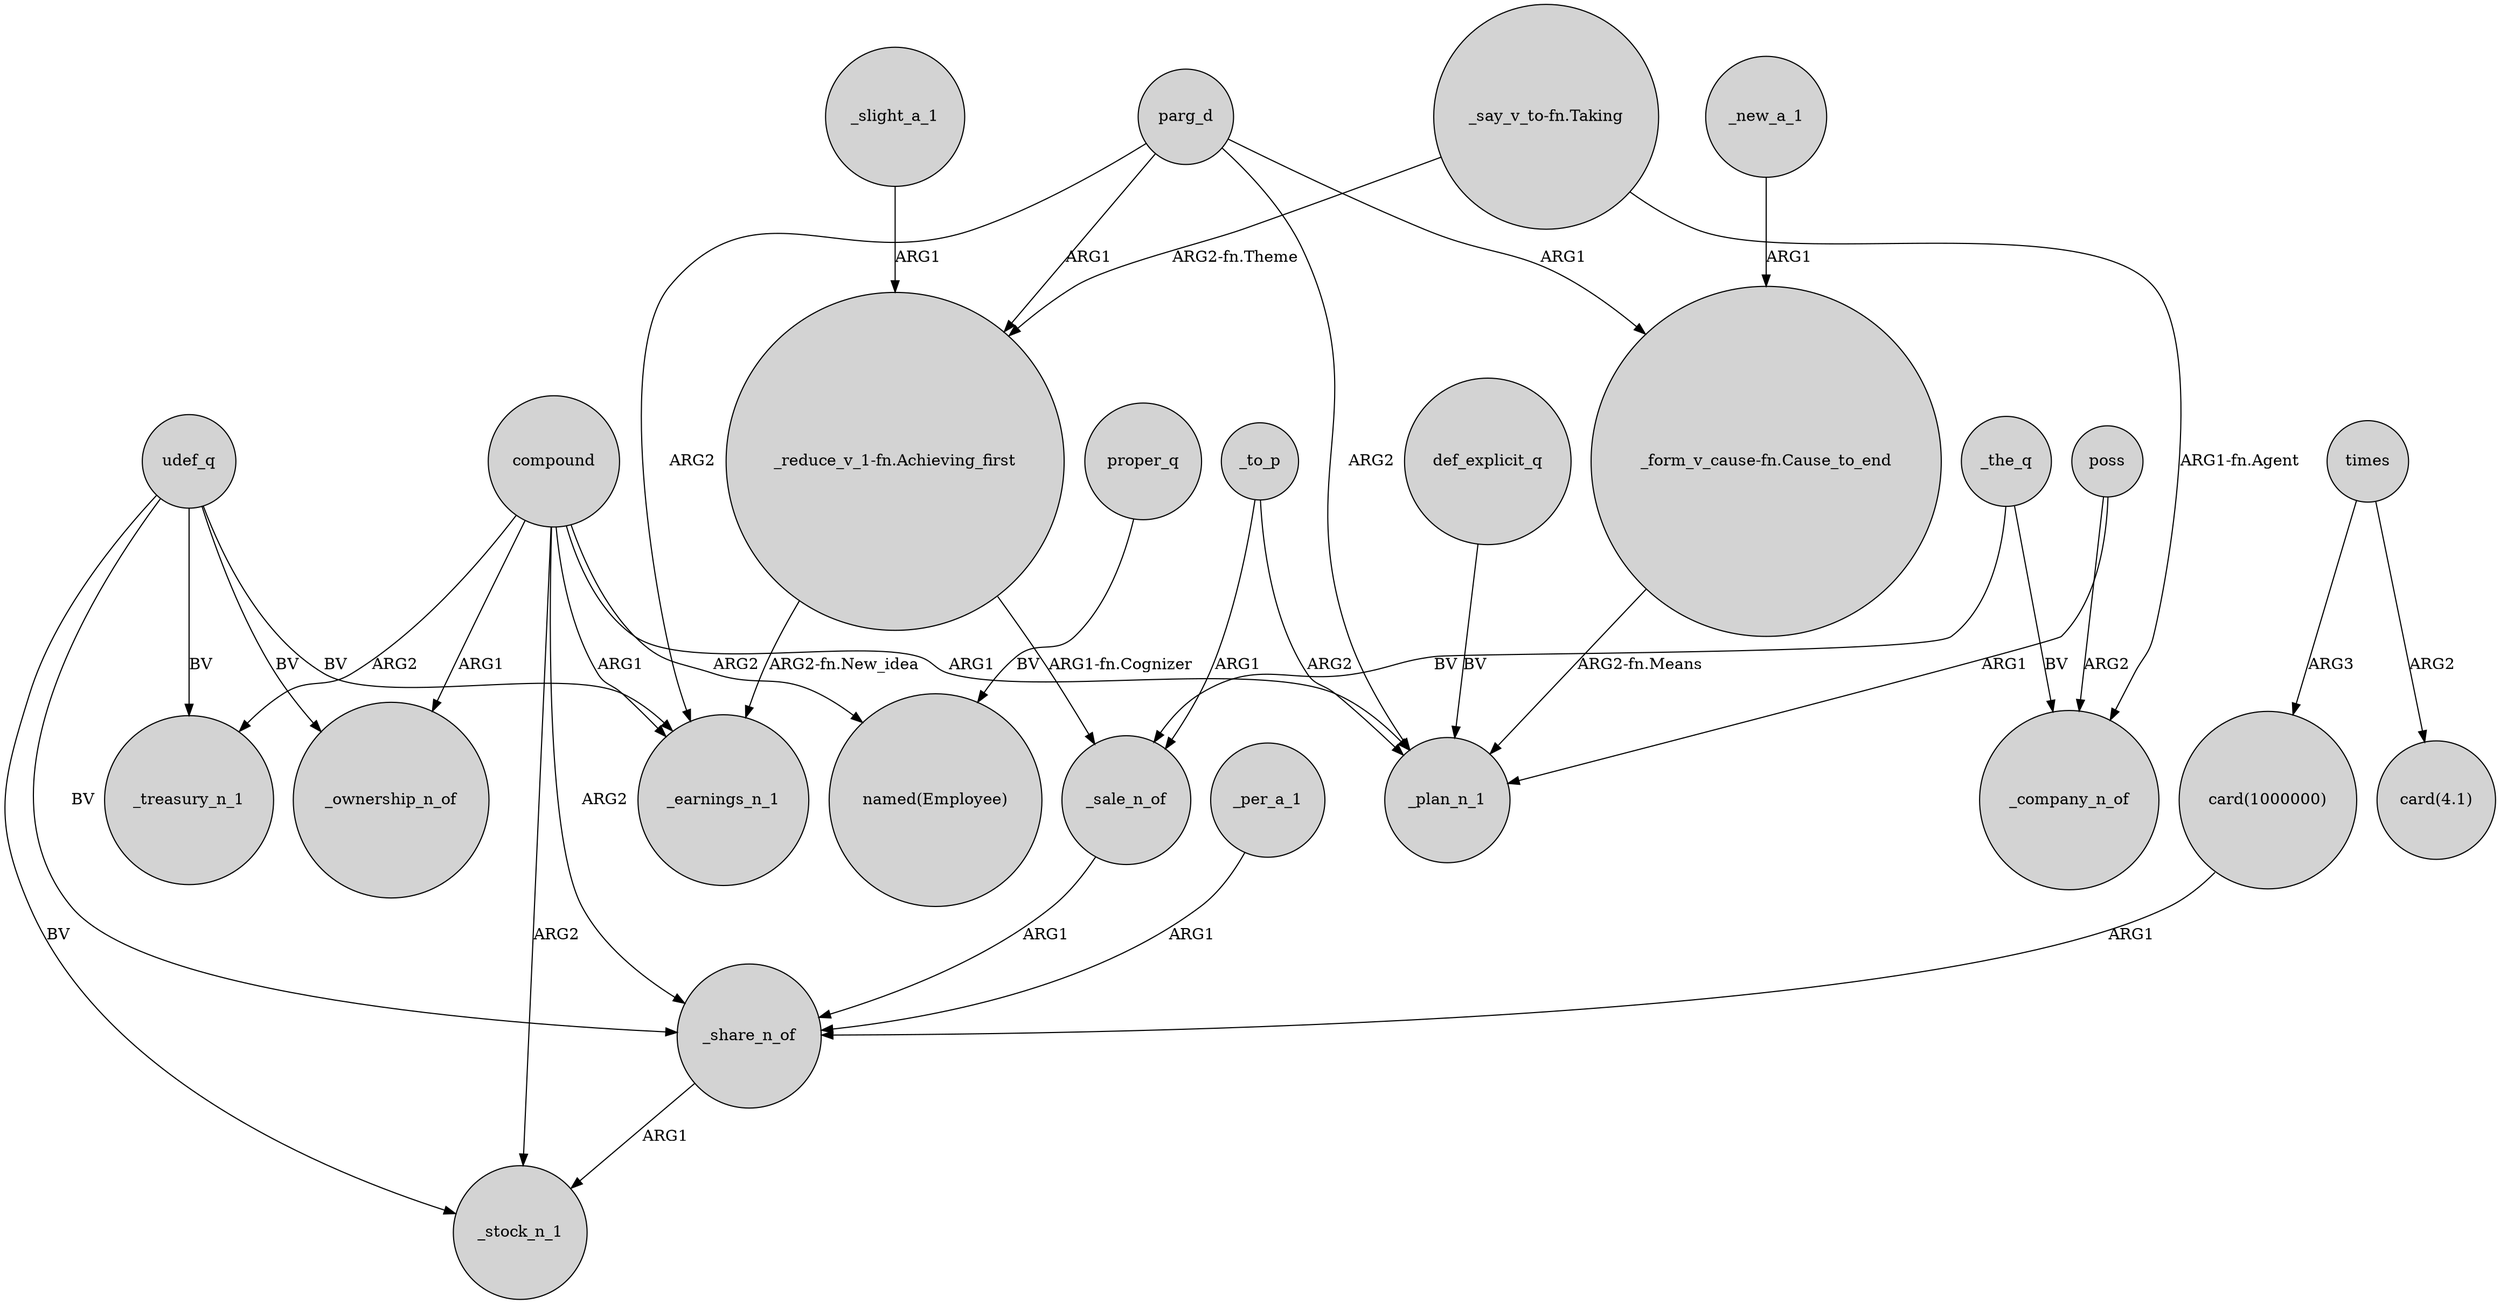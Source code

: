 digraph {
	node [shape=circle style=filled]
	"_reduce_v_1-fn.Achieving_first" -> _sale_n_of [label="ARG1-fn.Cognizer"]
	compound -> _treasury_n_1 [label=ARG2]
	udef_q -> _treasury_n_1 [label=BV]
	_new_a_1 -> "_form_v_cause-fn.Cause_to_end" [label=ARG1]
	compound -> _ownership_n_of [label=ARG1]
	def_explicit_q -> _plan_n_1 [label=BV]
	times -> "card(1000000)" [label=ARG3]
	"_say_v_to-fn.Taking" -> _company_n_of [label="ARG1-fn.Agent"]
	parg_d -> _plan_n_1 [label=ARG2]
	"_reduce_v_1-fn.Achieving_first" -> _earnings_n_1 [label="ARG2-fn.New_idea"]
	_slight_a_1 -> "_reduce_v_1-fn.Achieving_first" [label=ARG1]
	_to_p -> _sale_n_of [label=ARG1]
	compound -> "named(Employee)" [label=ARG2]
	udef_q -> _ownership_n_of [label=BV]
	udef_q -> _stock_n_1 [label=BV]
	poss -> _company_n_of [label=ARG2]
	proper_q -> "named(Employee)" [label=BV]
	poss -> _plan_n_1 [label=ARG1]
	_share_n_of -> _stock_n_1 [label=ARG1]
	udef_q -> _earnings_n_1 [label=BV]
	times -> "card(4.1)" [label=ARG2]
	udef_q -> _share_n_of [label=BV]
	compound -> _stock_n_1 [label=ARG2]
	parg_d -> "_form_v_cause-fn.Cause_to_end" [label=ARG1]
	_to_p -> _plan_n_1 [label=ARG2]
	compound -> _share_n_of [label=ARG2]
	"_say_v_to-fn.Taking" -> "_reduce_v_1-fn.Achieving_first" [label="ARG2-fn.Theme"]
	"card(1000000)" -> _share_n_of [label=ARG1]
	parg_d -> "_reduce_v_1-fn.Achieving_first" [label=ARG1]
	"_form_v_cause-fn.Cause_to_end" -> _plan_n_1 [label="ARG2-fn.Means"]
	_sale_n_of -> _share_n_of [label=ARG1]
	compound -> _earnings_n_1 [label=ARG1]
	compound -> _plan_n_1 [label=ARG1]
	_per_a_1 -> _share_n_of [label=ARG1]
	_the_q -> _sale_n_of [label=BV]
	_the_q -> _company_n_of [label=BV]
	parg_d -> _earnings_n_1 [label=ARG2]
}
